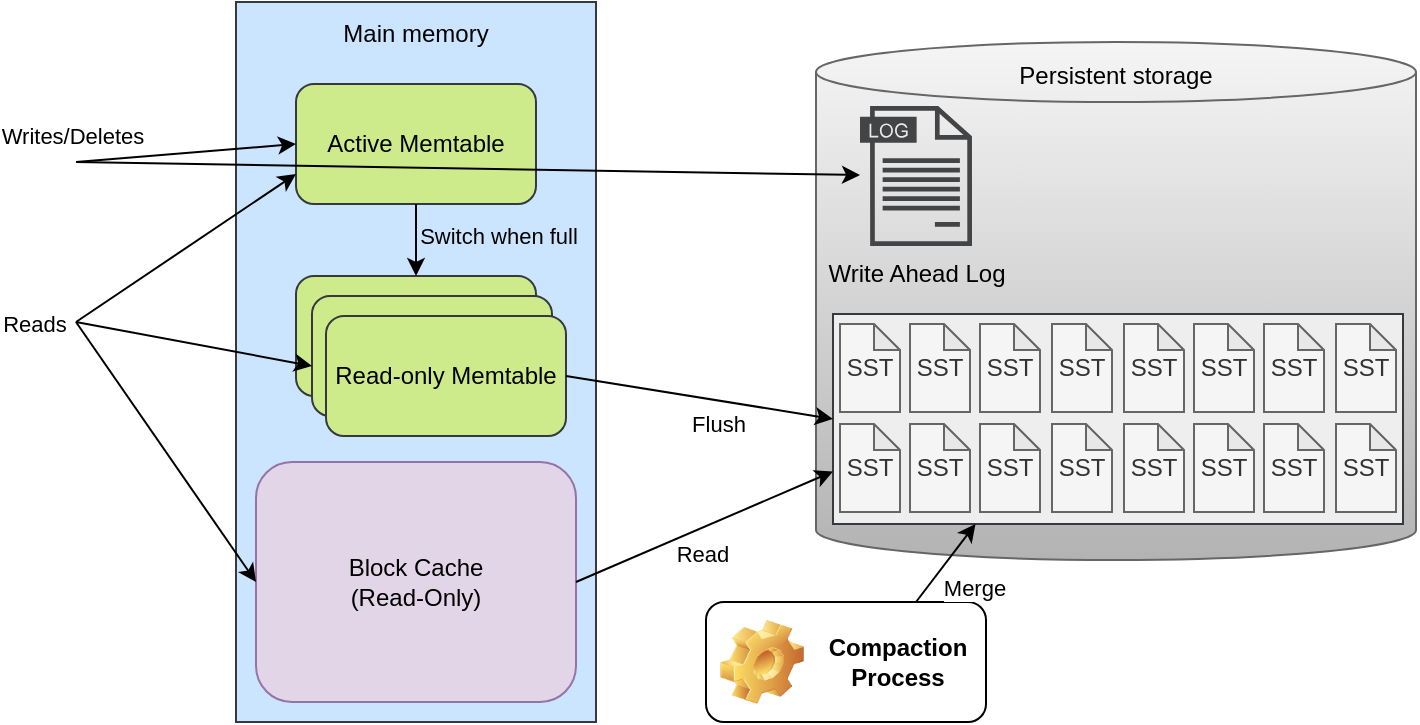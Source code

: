 <mxfile version="17.2.1" type="device"><diagram id="Aa6Mi1MZivVEqPWS3-jR" name="Page-1"><mxGraphModel dx="914" dy="452" grid="1" gridSize="10" guides="1" tooltips="1" connect="1" arrows="1" fold="1" page="1" pageScale="1" pageWidth="850" pageHeight="1100" math="0" shadow="0"><root><mxCell id="0"/><mxCell id="1" parent="0"/><mxCell id="dkS-D1GVsP_wDt4179rj-3" value="" style="rounded=0;whiteSpace=wrap;html=1;fillColor=#cce5ff;strokeColor=#36393d;" parent="1" vertex="1"><mxGeometry x="200" y="80" width="180" height="360" as="geometry"/></mxCell><mxCell id="dkS-D1GVsP_wDt4179rj-4" value="Main memory" style="text;html=1;strokeColor=none;fillColor=none;align=center;verticalAlign=middle;whiteSpace=wrap;rounded=0;" parent="1" vertex="1"><mxGeometry x="245" y="81" width="90" height="30" as="geometry"/></mxCell><mxCell id="dkS-D1GVsP_wDt4179rj-5" value="Active Memtable" style="rounded=1;whiteSpace=wrap;html=1;fillColor=#cdeb8b;strokeColor=#36393d;" parent="1" vertex="1"><mxGeometry x="230" y="121" width="120" height="60" as="geometry"/></mxCell><mxCell id="dkS-D1GVsP_wDt4179rj-7" value="" style="rounded=1;whiteSpace=wrap;html=1;fillColor=#cdeb8b;strokeColor=#36393d;" parent="1" vertex="1"><mxGeometry x="230" y="217" width="120" height="60" as="geometry"/></mxCell><mxCell id="dkS-D1GVsP_wDt4179rj-8" value="" style="rounded=1;whiteSpace=wrap;html=1;fillColor=#cdeb8b;strokeColor=#36393d;" parent="1" vertex="1"><mxGeometry x="238" y="227" width="120" height="60" as="geometry"/></mxCell><mxCell id="dkS-D1GVsP_wDt4179rj-9" value="Read-only Memtable" style="rounded=1;whiteSpace=wrap;html=1;fillColor=#cdeb8b;strokeColor=#36393d;" parent="1" vertex="1"><mxGeometry x="245" y="237" width="120" height="60" as="geometry"/></mxCell><mxCell id="dkS-D1GVsP_wDt4179rj-12" value="" style="shape=cylinder3;whiteSpace=wrap;html=1;boundedLbl=1;backgroundOutline=1;size=15;fillColor=#f5f5f5;strokeColor=#666666;gradientColor=#b3b3b3;" parent="1" vertex="1"><mxGeometry x="490" y="100" width="300" height="259" as="geometry"/></mxCell><mxCell id="dkS-D1GVsP_wDt4179rj-13" value="Persistent storage" style="text;html=1;strokeColor=none;fillColor=none;align=center;verticalAlign=middle;whiteSpace=wrap;rounded=0;" parent="1" vertex="1"><mxGeometry x="575" y="102" width="130" height="30" as="geometry"/></mxCell><mxCell id="dkS-D1GVsP_wDt4179rj-32" value="&lt;div align=&quot;center&quot;&gt;Compaction Process&lt;/div&gt;" style="label;whiteSpace=wrap;html=1;image=img/clipart/Gear_128x128.png;align=center;" parent="1" vertex="1"><mxGeometry x="435" y="380" width="140" height="60" as="geometry"/></mxCell><mxCell id="dkS-D1GVsP_wDt4179rj-36" value="" style="group;fillColor=#f5f5f5;fontColor=#333333;strokeColor=#666666;" parent="1" vertex="1" connectable="0"><mxGeometry x="502" y="236" width="281.5" height="105" as="geometry"/></mxCell><mxCell id="dkS-D1GVsP_wDt4179rj-35" value="" style="rounded=0;whiteSpace=wrap;html=1;fillColor=#eeeeee;strokeColor=#36393d;" parent="dkS-D1GVsP_wDt4179rj-36" vertex="1"><mxGeometry x="-3.5" width="285" height="105" as="geometry"/></mxCell><mxCell id="dkS-D1GVsP_wDt4179rj-14" value="SST" style="shape=note;whiteSpace=wrap;html=1;backgroundOutline=1;darkOpacity=0.05;size=13;fillColor=#f5f5f5;fontColor=#333333;strokeColor=#666666;" parent="dkS-D1GVsP_wDt4179rj-36" vertex="1"><mxGeometry y="5" width="30" height="44" as="geometry"/></mxCell><mxCell id="dkS-D1GVsP_wDt4179rj-15" value="SST" style="shape=note;whiteSpace=wrap;html=1;backgroundOutline=1;darkOpacity=0.05;size=13;fillColor=#f5f5f5;fontColor=#333333;strokeColor=#666666;" parent="dkS-D1GVsP_wDt4179rj-36" vertex="1"><mxGeometry x="35" y="5" width="30" height="44" as="geometry"/></mxCell><mxCell id="dkS-D1GVsP_wDt4179rj-16" value="SST" style="shape=note;whiteSpace=wrap;html=1;backgroundOutline=1;darkOpacity=0.05;size=13;fillColor=#f5f5f5;fontColor=#333333;strokeColor=#666666;" parent="dkS-D1GVsP_wDt4179rj-36" vertex="1"><mxGeometry x="70" y="5" width="30" height="44" as="geometry"/></mxCell><mxCell id="dkS-D1GVsP_wDt4179rj-17" value="SST" style="shape=note;whiteSpace=wrap;html=1;backgroundOutline=1;darkOpacity=0.05;size=13;fillColor=#f5f5f5;fontColor=#333333;strokeColor=#666666;" parent="dkS-D1GVsP_wDt4179rj-36" vertex="1"><mxGeometry x="106" y="5" width="30" height="44" as="geometry"/></mxCell><mxCell id="dkS-D1GVsP_wDt4179rj-19" value="SST" style="shape=note;whiteSpace=wrap;html=1;backgroundOutline=1;darkOpacity=0.05;size=13;fillColor=#f5f5f5;fontColor=#333333;strokeColor=#666666;" parent="dkS-D1GVsP_wDt4179rj-36" vertex="1"><mxGeometry x="142" y="5" width="30" height="44" as="geometry"/></mxCell><mxCell id="dkS-D1GVsP_wDt4179rj-20" value="SST" style="shape=note;whiteSpace=wrap;html=1;backgroundOutline=1;darkOpacity=0.05;size=13;fillColor=#f5f5f5;fontColor=#333333;strokeColor=#666666;" parent="dkS-D1GVsP_wDt4179rj-36" vertex="1"><mxGeometry x="177" y="5" width="30" height="44" as="geometry"/></mxCell><mxCell id="dkS-D1GVsP_wDt4179rj-21" value="SST" style="shape=note;whiteSpace=wrap;html=1;backgroundOutline=1;darkOpacity=0.05;size=13;fillColor=#f5f5f5;fontColor=#333333;strokeColor=#666666;" parent="dkS-D1GVsP_wDt4179rj-36" vertex="1"><mxGeometry x="212" y="5" width="30" height="44" as="geometry"/></mxCell><mxCell id="dkS-D1GVsP_wDt4179rj-22" value="SST" style="shape=note;whiteSpace=wrap;html=1;backgroundOutline=1;darkOpacity=0.05;size=13;fillColor=#f5f5f5;fontColor=#333333;strokeColor=#666666;" parent="dkS-D1GVsP_wDt4179rj-36" vertex="1"><mxGeometry x="248" y="5" width="30" height="44" as="geometry"/></mxCell><mxCell id="dkS-D1GVsP_wDt4179rj-23" value="SST" style="shape=note;whiteSpace=wrap;html=1;backgroundOutline=1;darkOpacity=0.05;size=13;fillColor=#f5f5f5;fontColor=#333333;strokeColor=#666666;" parent="dkS-D1GVsP_wDt4179rj-36" vertex="1"><mxGeometry y="55" width="30" height="44" as="geometry"/></mxCell><mxCell id="dkS-D1GVsP_wDt4179rj-24" value="SST" style="shape=note;whiteSpace=wrap;html=1;backgroundOutline=1;darkOpacity=0.05;size=13;fillColor=#f5f5f5;fontColor=#333333;strokeColor=#666666;" parent="dkS-D1GVsP_wDt4179rj-36" vertex="1"><mxGeometry x="35" y="55" width="30" height="44" as="geometry"/></mxCell><mxCell id="dkS-D1GVsP_wDt4179rj-25" value="SST" style="shape=note;whiteSpace=wrap;html=1;backgroundOutline=1;darkOpacity=0.05;size=13;fillColor=#f5f5f5;fontColor=#333333;strokeColor=#666666;" parent="dkS-D1GVsP_wDt4179rj-36" vertex="1"><mxGeometry x="70" y="55" width="30" height="44" as="geometry"/></mxCell><mxCell id="dkS-D1GVsP_wDt4179rj-26" value="SST" style="shape=note;whiteSpace=wrap;html=1;backgroundOutline=1;darkOpacity=0.05;size=13;fillColor=#f5f5f5;fontColor=#333333;strokeColor=#666666;" parent="dkS-D1GVsP_wDt4179rj-36" vertex="1"><mxGeometry x="106" y="55" width="30" height="44" as="geometry"/></mxCell><mxCell id="dkS-D1GVsP_wDt4179rj-27" value="SST" style="shape=note;whiteSpace=wrap;html=1;backgroundOutline=1;darkOpacity=0.05;size=13;fillColor=#f5f5f5;fontColor=#333333;strokeColor=#666666;" parent="dkS-D1GVsP_wDt4179rj-36" vertex="1"><mxGeometry x="142" y="55" width="30" height="44" as="geometry"/></mxCell><mxCell id="dkS-D1GVsP_wDt4179rj-28" value="SST" style="shape=note;whiteSpace=wrap;html=1;backgroundOutline=1;darkOpacity=0.05;size=13;fillColor=#f5f5f5;fontColor=#333333;strokeColor=#666666;" parent="dkS-D1GVsP_wDt4179rj-36" vertex="1"><mxGeometry x="177" y="55" width="30" height="44" as="geometry"/></mxCell><mxCell id="dkS-D1GVsP_wDt4179rj-29" value="SST" style="shape=note;whiteSpace=wrap;html=1;backgroundOutline=1;darkOpacity=0.05;size=13;fillColor=#f5f5f5;fontColor=#333333;strokeColor=#666666;" parent="dkS-D1GVsP_wDt4179rj-36" vertex="1"><mxGeometry x="212" y="55" width="30" height="44" as="geometry"/></mxCell><mxCell id="dkS-D1GVsP_wDt4179rj-30" value="SST" style="shape=note;whiteSpace=wrap;html=1;backgroundOutline=1;darkOpacity=0.05;size=13;fillColor=#f5f5f5;fontColor=#333333;strokeColor=#666666;" parent="dkS-D1GVsP_wDt4179rj-36" vertex="1"><mxGeometry x="248" y="55" width="30" height="44" as="geometry"/></mxCell><mxCell id="dkS-D1GVsP_wDt4179rj-37" value="" style="endArrow=classic;html=1;rounded=0;exitX=0.75;exitY=0;exitDx=0;exitDy=0;entryX=0.25;entryY=1;entryDx=0;entryDy=0;" parent="1" source="dkS-D1GVsP_wDt4179rj-32" target="dkS-D1GVsP_wDt4179rj-35" edge="1"><mxGeometry width="50" height="50" relative="1" as="geometry"><mxPoint x="490" y="220" as="sourcePoint"/><mxPoint x="540" y="170" as="targetPoint"/></mxGeometry></mxCell><mxCell id="dkS-D1GVsP_wDt4179rj-48" value="Merge" style="edgeLabel;html=1;align=center;verticalAlign=middle;resizable=0;points=[];" parent="dkS-D1GVsP_wDt4179rj-37" vertex="1" connectable="0"><mxGeometry x="-0.317" y="2" relative="1" as="geometry"><mxPoint x="20" y="7" as="offset"/></mxGeometry></mxCell><mxCell id="dkS-D1GVsP_wDt4179rj-38" value="" style="endArrow=classic;html=1;rounded=0;exitX=0.5;exitY=1;exitDx=0;exitDy=0;" parent="1" source="dkS-D1GVsP_wDt4179rj-5" target="dkS-D1GVsP_wDt4179rj-7" edge="1"><mxGeometry width="50" height="50" relative="1" as="geometry"><mxPoint x="250" y="230" as="sourcePoint"/><mxPoint x="300" y="180" as="targetPoint"/></mxGeometry></mxCell><mxCell id="dkS-D1GVsP_wDt4179rj-44" value="Switch when full" style="edgeLabel;html=1;align=center;verticalAlign=middle;resizable=0;points=[];labelBackgroundColor=#CCE5FF;" parent="dkS-D1GVsP_wDt4179rj-38" vertex="1" connectable="0"><mxGeometry x="-0.369" y="1" relative="1" as="geometry"><mxPoint x="40" y="4" as="offset"/></mxGeometry></mxCell><mxCell id="dkS-D1GVsP_wDt4179rj-40" value="" style="endArrow=classic;html=1;rounded=0;exitX=1;exitY=0.5;exitDx=0;exitDy=0;entryX=0;entryY=0.5;entryDx=0;entryDy=0;" parent="1" source="dkS-D1GVsP_wDt4179rj-9" target="dkS-D1GVsP_wDt4179rj-35" edge="1"><mxGeometry width="50" height="50" relative="1" as="geometry"><mxPoint x="410" y="290" as="sourcePoint"/><mxPoint x="460" y="240" as="targetPoint"/></mxGeometry></mxCell><mxCell id="dkS-D1GVsP_wDt4179rj-43" value="Flush" style="edgeLabel;html=1;align=center;verticalAlign=middle;resizable=0;points=[];" parent="dkS-D1GVsP_wDt4179rj-40" vertex="1" connectable="0"><mxGeometry x="0.101" y="-1" relative="1" as="geometry"><mxPoint x="2" y="11" as="offset"/></mxGeometry></mxCell><mxCell id="dkS-D1GVsP_wDt4179rj-45" value="&lt;div&gt;Block Cache&lt;/div&gt;&lt;div&gt;(Read-Only)&lt;br&gt;&lt;/div&gt;" style="rounded=1;whiteSpace=wrap;html=1;fillColor=#e1d5e7;strokeColor=#9673a6;" parent="1" vertex="1"><mxGeometry x="210" y="310" width="160" height="120" as="geometry"/></mxCell><mxCell id="dkS-D1GVsP_wDt4179rj-46" value="" style="endArrow=classic;html=1;rounded=0;exitX=1;exitY=0.5;exitDx=0;exitDy=0;entryX=0;entryY=0.75;entryDx=0;entryDy=0;" parent="1" source="dkS-D1GVsP_wDt4179rj-45" target="dkS-D1GVsP_wDt4179rj-35" edge="1"><mxGeometry width="50" height="50" relative="1" as="geometry"><mxPoint x="410" y="380" as="sourcePoint"/><mxPoint x="460" y="330" as="targetPoint"/></mxGeometry></mxCell><mxCell id="dkS-D1GVsP_wDt4179rj-47" value="Read" style="edgeLabel;html=1;align=center;verticalAlign=middle;resizable=0;points=[];" parent="dkS-D1GVsP_wDt4179rj-46" vertex="1" connectable="0"><mxGeometry x="-0.349" y="-3" relative="1" as="geometry"><mxPoint x="20" y="1" as="offset"/></mxGeometry></mxCell><mxCell id="pAEpxjHAK1zqSPOPHI1m-1" value="" style="endArrow=classic;html=1;rounded=0;entryX=0;entryY=0.5;entryDx=0;entryDy=0;" edge="1" parent="1"><mxGeometry width="50" height="50" relative="1" as="geometry"><mxPoint x="120" y="160" as="sourcePoint"/><mxPoint x="230" y="151" as="targetPoint"/></mxGeometry></mxCell><mxCell id="pAEpxjHAK1zqSPOPHI1m-2" value="Writes/Deletes" style="edgeLabel;html=1;align=center;verticalAlign=middle;resizable=0;points=[];" vertex="1" connectable="0" parent="pAEpxjHAK1zqSPOPHI1m-1"><mxGeometry x="-0.583" relative="1" as="geometry"><mxPoint x="-25" y="-11" as="offset"/></mxGeometry></mxCell><mxCell id="pAEpxjHAK1zqSPOPHI1m-3" value="" style="endArrow=classic;html=1;rounded=0;entryX=0;entryY=0.75;entryDx=0;entryDy=0;" edge="1" parent="1" target="dkS-D1GVsP_wDt4179rj-5"><mxGeometry width="50" height="50" relative="1" as="geometry"><mxPoint x="120" y="240" as="sourcePoint"/><mxPoint x="150" y="290" as="targetPoint"/></mxGeometry></mxCell><mxCell id="pAEpxjHAK1zqSPOPHI1m-4" value="" style="endArrow=classic;html=1;rounded=0;entryX=0;entryY=0.5;entryDx=0;entryDy=0;" edge="1" parent="1"><mxGeometry width="50" height="50" relative="1" as="geometry"><mxPoint x="120" y="240" as="sourcePoint"/><mxPoint x="238" y="262" as="targetPoint"/></mxGeometry></mxCell><mxCell id="pAEpxjHAK1zqSPOPHI1m-6" value="Reads" style="edgeLabel;html=1;align=center;verticalAlign=middle;resizable=0;points=[];" vertex="1" connectable="0" parent="pAEpxjHAK1zqSPOPHI1m-4"><mxGeometry x="-0.877" relative="1" as="geometry"><mxPoint x="-29" y="-1" as="offset"/></mxGeometry></mxCell><mxCell id="pAEpxjHAK1zqSPOPHI1m-5" value="" style="endArrow=classic;html=1;rounded=0;entryX=0;entryY=0.5;entryDx=0;entryDy=0;" edge="1" parent="1" target="dkS-D1GVsP_wDt4179rj-45"><mxGeometry width="50" height="50" relative="1" as="geometry"><mxPoint x="120" y="240" as="sourcePoint"/><mxPoint x="140" y="260" as="targetPoint"/></mxGeometry></mxCell><mxCell id="pAEpxjHAK1zqSPOPHI1m-7" value="Write Ahead Log" style="sketch=0;pointerEvents=1;shadow=0;dashed=0;html=1;strokeColor=none;fillColor=#434445;aspect=fixed;labelPosition=center;verticalLabelPosition=bottom;verticalAlign=top;align=center;outlineConnect=0;shape=mxgraph.vvd.log_files;" vertex="1" parent="1"><mxGeometry x="512" y="132" width="56" height="70" as="geometry"/></mxCell><mxCell id="pAEpxjHAK1zqSPOPHI1m-12" value="" style="endArrow=classic;html=1;rounded=0;" edge="1" parent="1" target="pAEpxjHAK1zqSPOPHI1m-7"><mxGeometry width="50" height="50" relative="1" as="geometry"><mxPoint x="120" y="160" as="sourcePoint"/><mxPoint x="160" y="60" as="targetPoint"/></mxGeometry></mxCell></root></mxGraphModel></diagram></mxfile>